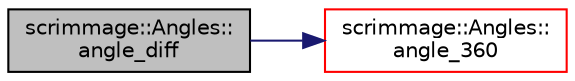 digraph "scrimmage::Angles::angle_diff"
{
 // LATEX_PDF_SIZE
  edge [fontname="Helvetica",fontsize="10",labelfontname="Helvetica",labelfontsize="10"];
  node [fontname="Helvetica",fontsize="10",shape=record];
  rankdir="LR";
  Node1 [label="scrimmage::Angles::\langle_diff",height=0.2,width=0.4,color="black", fillcolor="grey75", style="filled", fontcolor="black",tooltip="shortest angle from ang2 to ang1"];
  Node1 -> Node2 [color="midnightblue",fontsize="10",style="solid",fontname="Helvetica"];
  Node2 [label="scrimmage::Angles::\langle_360",height=0.2,width=0.4,color="red", fillcolor="white", style="filled",URL="$classscrimmage_1_1Angles.html#a264ec02ca8e76a591481b1056c18e3e3",tooltip=" "];
}
